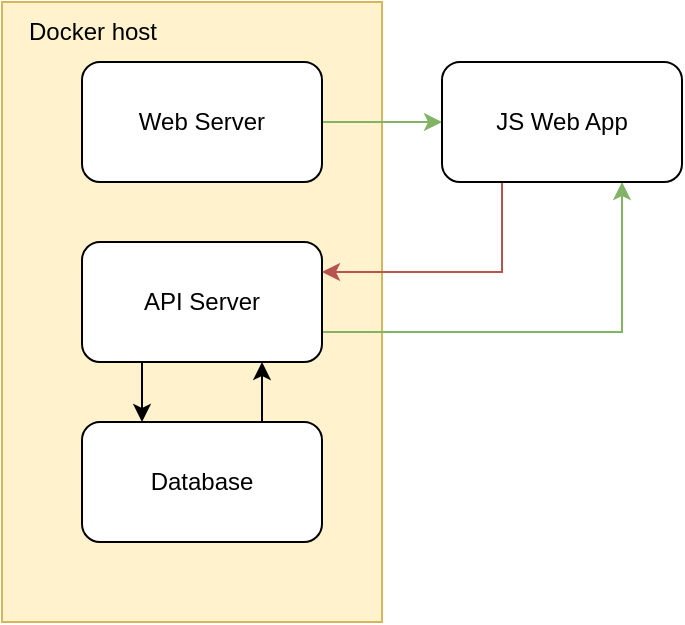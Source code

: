 <mxfile version="20.5.1" type="device"><diagram id="AODVRnhdpKE5nLVbsoHK" name="Pagina-1"><mxGraphModel dx="531" dy="443" grid="1" gridSize="10" guides="1" tooltips="1" connect="1" arrows="1" fold="1" page="1" pageScale="1" pageWidth="827" pageHeight="1169" math="0" shadow="0"><root><mxCell id="0"/><mxCell id="1" parent="0"/><mxCell id="v_E6djHk2H5b3auq8sPA-17" value="" style="rounded=0;whiteSpace=wrap;html=1;fillColor=#fff2cc;strokeColor=#d6b656;" vertex="1" parent="1"><mxGeometry x="290" y="80" width="190" height="310" as="geometry"/></mxCell><mxCell id="v_E6djHk2H5b3auq8sPA-9" style="edgeStyle=orthogonalEdgeStyle;rounded=0;orthogonalLoop=1;jettySize=auto;html=1;exitX=0.75;exitY=0;exitDx=0;exitDy=0;entryX=0.75;entryY=1;entryDx=0;entryDy=0;" edge="1" parent="1" source="v_E6djHk2H5b3auq8sPA-2" target="v_E6djHk2H5b3auq8sPA-3"><mxGeometry relative="1" as="geometry"/></mxCell><mxCell id="v_E6djHk2H5b3auq8sPA-2" value="Database" style="rounded=1;whiteSpace=wrap;html=1;" vertex="1" parent="1"><mxGeometry x="330" y="290" width="120" height="60" as="geometry"/></mxCell><mxCell id="v_E6djHk2H5b3auq8sPA-8" style="edgeStyle=orthogonalEdgeStyle;rounded=0;orthogonalLoop=1;jettySize=auto;html=1;exitX=0.25;exitY=1;exitDx=0;exitDy=0;entryX=0.25;entryY=0;entryDx=0;entryDy=0;" edge="1" parent="1" source="v_E6djHk2H5b3auq8sPA-3" target="v_E6djHk2H5b3auq8sPA-2"><mxGeometry relative="1" as="geometry"/></mxCell><mxCell id="v_E6djHk2H5b3auq8sPA-14" style="edgeStyle=orthogonalEdgeStyle;rounded=0;orthogonalLoop=1;jettySize=auto;html=1;exitX=1;exitY=0.75;exitDx=0;exitDy=0;entryX=0.75;entryY=1;entryDx=0;entryDy=0;fillColor=#d5e8d4;strokeColor=#82b366;" edge="1" parent="1" source="v_E6djHk2H5b3auq8sPA-3" target="v_E6djHk2H5b3auq8sPA-11"><mxGeometry relative="1" as="geometry"/></mxCell><mxCell id="v_E6djHk2H5b3auq8sPA-3" value="API Server" style="rounded=1;whiteSpace=wrap;html=1;" vertex="1" parent="1"><mxGeometry x="330" y="200" width="120" height="60" as="geometry"/></mxCell><mxCell id="v_E6djHk2H5b3auq8sPA-12" style="edgeStyle=orthogonalEdgeStyle;rounded=0;orthogonalLoop=1;jettySize=auto;html=1;exitX=1;exitY=0.5;exitDx=0;exitDy=0;entryX=0;entryY=0.5;entryDx=0;entryDy=0;fillColor=#d5e8d4;strokeColor=#82b366;" edge="1" parent="1" source="v_E6djHk2H5b3auq8sPA-4" target="v_E6djHk2H5b3auq8sPA-11"><mxGeometry relative="1" as="geometry"/></mxCell><mxCell id="v_E6djHk2H5b3auq8sPA-4" value="Web Server" style="rounded=1;whiteSpace=wrap;html=1;" vertex="1" parent="1"><mxGeometry x="330" y="110" width="120" height="60" as="geometry"/></mxCell><mxCell id="v_E6djHk2H5b3auq8sPA-13" style="edgeStyle=orthogonalEdgeStyle;rounded=0;orthogonalLoop=1;jettySize=auto;html=1;exitX=0.25;exitY=1;exitDx=0;exitDy=0;entryX=1;entryY=0.25;entryDx=0;entryDy=0;fillColor=#f8cecc;strokeColor=#b85450;" edge="1" parent="1" source="v_E6djHk2H5b3auq8sPA-11" target="v_E6djHk2H5b3auq8sPA-3"><mxGeometry relative="1" as="geometry"/></mxCell><mxCell id="v_E6djHk2H5b3auq8sPA-11" value="JS Web App" style="rounded=1;whiteSpace=wrap;html=1;" vertex="1" parent="1"><mxGeometry x="510" y="110" width="120" height="60" as="geometry"/></mxCell><mxCell id="v_E6djHk2H5b3auq8sPA-18" value="Docker host" style="text;html=1;align=center;verticalAlign=middle;resizable=0;points=[];autosize=1;strokeColor=none;fillColor=none;" vertex="1" parent="1"><mxGeometry x="290" y="80" width="90" height="30" as="geometry"/></mxCell></root></mxGraphModel></diagram></mxfile>